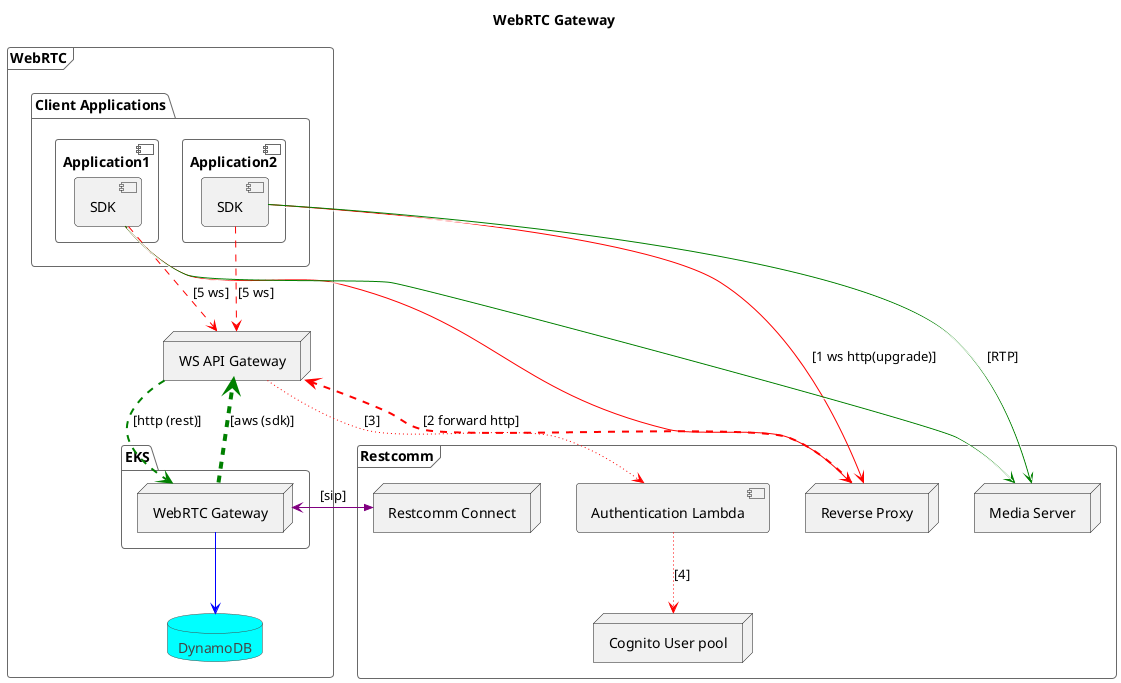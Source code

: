 @startuml
!theme vibrant
title WebRTC Gateway
frame Restcomm {
  node  "Reverse Proxy" as rp
  node  "Restcomm Connect" as rc
  node  "Cognito User pool" as up
  component "Authentication Lambda" as al
  node  "Media Server" as ms
}

frame WebRTC {


package  "Client Applications"{
  component Application1 {
    component SDK as sdk1{
    }
  }

  component Application2 {
    component SDK as sdk2{
    }
  }
}
node  "WS API Gateway" as ws
package  "EKS"{
  node  "WebRTC Gateway" as gw
}

sdk1 -[#red]-> rp
sdk2 -[#red]-> rp     : [1 ws http(upgrade)]
rp -[#red,dashed,thickness=2]-> ws     : [2 forward http]
ws -[#red,dotted]-> al : [3]
al -[#red,dotted]-> up : [4]
sdk1 -[#red,dashed]-> ws : [5 ws]
sdk2 -[#red,dashed]-> ws : [5 ws]
sdk2 -[#green;#yello]-> ms : [RTP]
sdk1 -[#green;#yello]-> ms

ws -[#green,dashed,thickness=2]-> gw   : [http (rest)]
gw -[#green,dashed,thickness=4]-> ws   :[aws (sdk)]
gw <-[#purple]->> rc    : [sip]

database "DynamoDB" as db
gw -[#blue]-> db
}

@enduml
